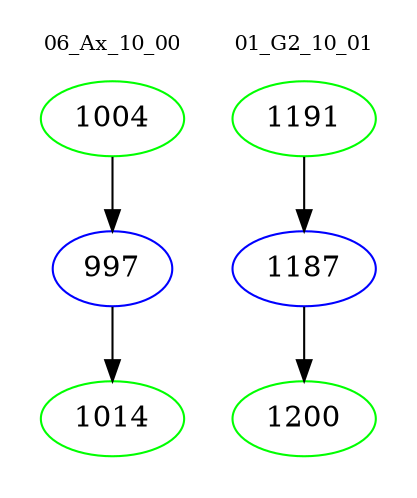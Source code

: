 digraph{
subgraph cluster_0 {
color = white
label = "06_Ax_10_00";
fontsize=10;
T0_1004 [label="1004", color="green"]
T0_1004 -> T0_997 [color="black"]
T0_997 [label="997", color="blue"]
T0_997 -> T0_1014 [color="black"]
T0_1014 [label="1014", color="green"]
}
subgraph cluster_1 {
color = white
label = "01_G2_10_01";
fontsize=10;
T1_1191 [label="1191", color="green"]
T1_1191 -> T1_1187 [color="black"]
T1_1187 [label="1187", color="blue"]
T1_1187 -> T1_1200 [color="black"]
T1_1200 [label="1200", color="green"]
}
}
